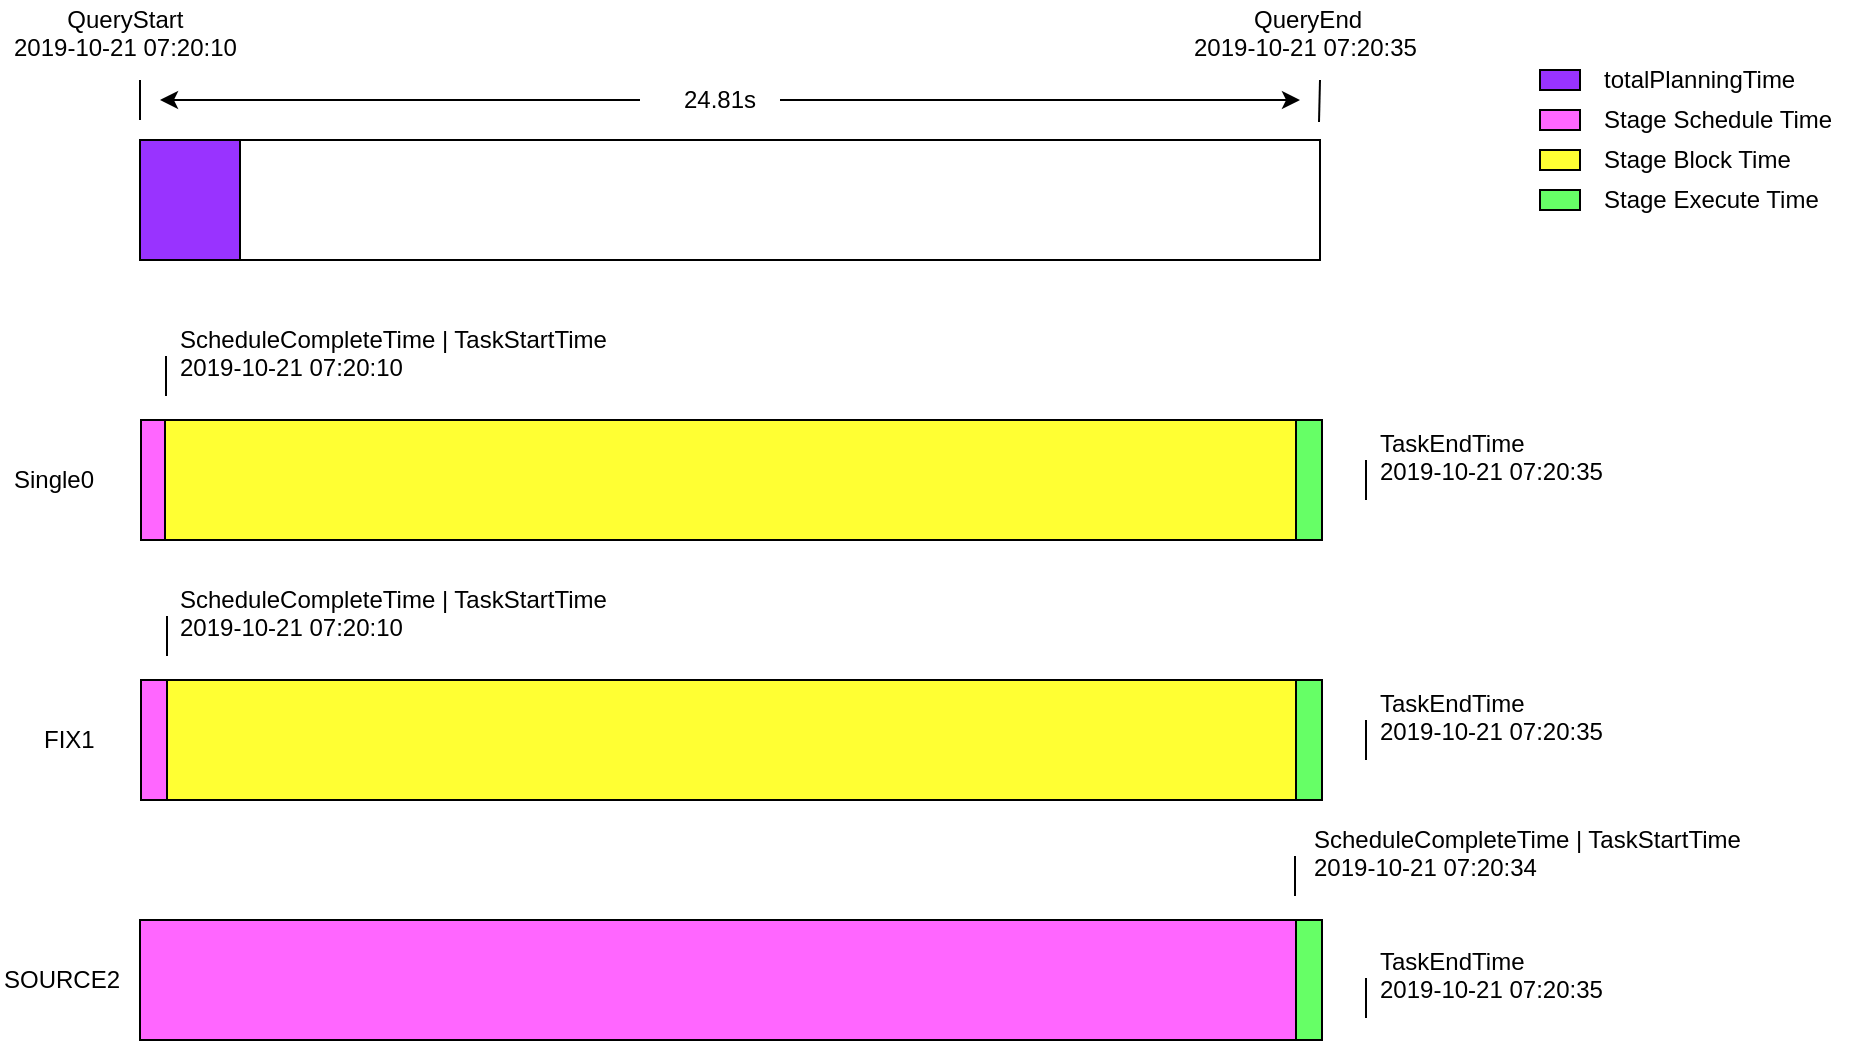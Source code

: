 <mxfile version="12.1.3" type="github" pages="1">
  <diagram id="ged8otm65rm6iy9Q_Q3f" name="Page-1">
    <mxGraphModel dx="1426" dy="805" grid="1" gridSize="10" guides="1" tooltips="1" connect="1" arrows="1" fold="1" page="1" pageScale="1" pageWidth="2339" pageHeight="3300" math="0" shadow="0">
      <root>
        <mxCell id="0"/>
        <mxCell id="1" parent="0"/>
        <mxCell id="oYDNuprYBlXhLC5hWMCO-2" value="" style="rounded=0;whiteSpace=wrap;html=1;fillColor=#9933FF;" vertex="1" parent="1">
          <mxGeometry x="90" y="350" width="50" height="60" as="geometry"/>
        </mxCell>
        <mxCell id="oYDNuprYBlXhLC5hWMCO-5" value="" style="rounded=0;whiteSpace=wrap;html=1;" vertex="1" parent="1">
          <mxGeometry x="140" y="350" width="540" height="60" as="geometry"/>
        </mxCell>
        <mxCell id="oYDNuprYBlXhLC5hWMCO-6" value="" style="rounded=0;whiteSpace=wrap;html=1;fillColor=#9933FF;" vertex="1" parent="1">
          <mxGeometry x="790" y="315" width="20" height="10" as="geometry"/>
        </mxCell>
        <mxCell id="oYDNuprYBlXhLC5hWMCO-8" value="totalPlanningTime" style="text;html=1;resizable=0;points=[];autosize=1;align=left;verticalAlign=top;spacingTop=-4;" vertex="1" parent="1">
          <mxGeometry x="820" y="310" width="110" height="20" as="geometry"/>
        </mxCell>
        <mxCell id="oYDNuprYBlXhLC5hWMCO-13" value="" style="endArrow=none;html=1;" edge="1" parent="1">
          <mxGeometry width="50" height="50" relative="1" as="geometry">
            <mxPoint x="90" y="340" as="sourcePoint"/>
            <mxPoint x="90" y="320" as="targetPoint"/>
          </mxGeometry>
        </mxCell>
        <mxCell id="oYDNuprYBlXhLC5hWMCO-14" value="" style="endArrow=none;html=1;" edge="1" parent="1">
          <mxGeometry width="50" height="50" relative="1" as="geometry">
            <mxPoint x="679.5" y="341" as="sourcePoint"/>
            <mxPoint x="680" y="320" as="targetPoint"/>
          </mxGeometry>
        </mxCell>
        <mxCell id="oYDNuprYBlXhLC5hWMCO-15" value="" style="endArrow=classic;html=1;" edge="1" parent="1">
          <mxGeometry width="50" height="50" relative="1" as="geometry">
            <mxPoint x="410" y="330" as="sourcePoint"/>
            <mxPoint x="670" y="330" as="targetPoint"/>
          </mxGeometry>
        </mxCell>
        <mxCell id="oYDNuprYBlXhLC5hWMCO-16" value="" style="endArrow=classic;html=1;" edge="1" parent="1">
          <mxGeometry width="50" height="50" relative="1" as="geometry">
            <mxPoint x="340" y="330" as="sourcePoint"/>
            <mxPoint x="100" y="330" as="targetPoint"/>
          </mxGeometry>
        </mxCell>
        <mxCell id="oYDNuprYBlXhLC5hWMCO-17" value="24.81s" style="text;html=1;resizable=0;points=[];autosize=1;align=left;verticalAlign=top;spacingTop=-4;" vertex="1" parent="1">
          <mxGeometry x="360" y="320" width="50" height="20" as="geometry"/>
        </mxCell>
        <mxCell id="oYDNuprYBlXhLC5hWMCO-18" value="&amp;nbsp; &amp;nbsp; &amp;nbsp; &amp;nbsp; QueryStart&lt;br&gt;2019-10-21 07:20:10" style="text;html=1;resizable=0;points=[];autosize=1;align=left;verticalAlign=top;spacingTop=-4;" vertex="1" parent="1">
          <mxGeometry x="25" y="280" width="130" height="30" as="geometry"/>
        </mxCell>
        <mxCell id="oYDNuprYBlXhLC5hWMCO-19" value="&amp;nbsp; &amp;nbsp; &amp;nbsp; &amp;nbsp; &amp;nbsp;QueryEnd&lt;br&gt;2019-10-21 07:20:35" style="text;html=1;resizable=0;points=[];autosize=1;align=left;verticalAlign=top;spacingTop=-4;" vertex="1" parent="1">
          <mxGeometry x="615" y="280" width="130" height="30" as="geometry"/>
        </mxCell>
        <mxCell id="oYDNuprYBlXhLC5hWMCO-21" value="" style="rounded=0;whiteSpace=wrap;html=1;fillColor=#FF66FF;" vertex="1" parent="1">
          <mxGeometry x="90.5" y="490" width="12" height="60" as="geometry"/>
        </mxCell>
        <mxCell id="oYDNuprYBlXhLC5hWMCO-22" value="" style="rounded=0;whiteSpace=wrap;html=1;fillColor=#FF66FF;" vertex="1" parent="1">
          <mxGeometry x="90" y="740" width="580" height="60" as="geometry"/>
        </mxCell>
        <mxCell id="oYDNuprYBlXhLC5hWMCO-23" value="" style="rounded=0;whiteSpace=wrap;html=1;fillColor=#FF66FF;" vertex="1" parent="1">
          <mxGeometry x="90.5" y="620" width="13" height="60" as="geometry"/>
        </mxCell>
        <mxCell id="oYDNuprYBlXhLC5hWMCO-24" value="Single0" style="text;html=1;resizable=0;points=[];autosize=1;align=left;verticalAlign=top;spacingTop=-4;labelBackgroundColor=#ffffff;" vertex="1" parent="1">
          <mxGeometry x="25" y="510" width="60" height="20" as="geometry"/>
        </mxCell>
        <mxCell id="oYDNuprYBlXhLC5hWMCO-25" value="FIX1" style="text;html=1;resizable=0;points=[];autosize=1;align=left;verticalAlign=top;spacingTop=-4;" vertex="1" parent="1">
          <mxGeometry x="40" y="640" width="40" height="20" as="geometry"/>
        </mxCell>
        <mxCell id="oYDNuprYBlXhLC5hWMCO-26" value="SOURCE2" style="text;html=1;resizable=0;points=[];autosize=1;align=left;verticalAlign=top;spacingTop=-4;" vertex="1" parent="1">
          <mxGeometry x="20" y="760" width="70" height="20" as="geometry"/>
        </mxCell>
        <mxCell id="oYDNuprYBlXhLC5hWMCO-29" value="" style="rounded=0;whiteSpace=wrap;html=1;fillColor=#FF66FF;" vertex="1" parent="1">
          <mxGeometry x="790" y="335" width="20" height="10" as="geometry"/>
        </mxCell>
        <mxCell id="oYDNuprYBlXhLC5hWMCO-30" value="Stage Schedule Time" style="text;html=1;resizable=0;points=[];autosize=1;align=left;verticalAlign=top;spacingTop=-4;" vertex="1" parent="1">
          <mxGeometry x="820" y="330" width="130" height="20" as="geometry"/>
        </mxCell>
        <mxCell id="oYDNuprYBlXhLC5hWMCO-32" value="" style="rounded=0;whiteSpace=wrap;html=1;labelBackgroundColor=#00FFFF;fillColor=#66FF66;" vertex="1" parent="1">
          <mxGeometry x="668" y="740" width="13" height="60" as="geometry"/>
        </mxCell>
        <mxCell id="oYDNuprYBlXhLC5hWMCO-33" value="" style="rounded=0;whiteSpace=wrap;html=1;labelBackgroundColor=#00FFFF;fillColor=#FFFF33;gradientColor=none;" vertex="1" parent="1">
          <mxGeometry x="103.5" y="620" width="569" height="60" as="geometry"/>
        </mxCell>
        <mxCell id="oYDNuprYBlXhLC5hWMCO-34" value="" style="rounded=0;whiteSpace=wrap;html=1;labelBackgroundColor=#00FFFF;fillColor=#FFFF33;" vertex="1" parent="1">
          <mxGeometry x="102.5" y="490" width="570" height="60" as="geometry"/>
        </mxCell>
        <mxCell id="oYDNuprYBlXhLC5hWMCO-35" value="" style="rounded=0;whiteSpace=wrap;html=1;labelBackgroundColor=#00FFFF;fillColor=#66FF66;" vertex="1" parent="1">
          <mxGeometry x="668" y="620" width="13" height="60" as="geometry"/>
        </mxCell>
        <mxCell id="oYDNuprYBlXhLC5hWMCO-36" value="" style="rounded=0;whiteSpace=wrap;html=1;labelBackgroundColor=#00FFFF;fillColor=#66FF66;" vertex="1" parent="1">
          <mxGeometry x="668" y="490" width="13" height="60" as="geometry"/>
        </mxCell>
        <mxCell id="oYDNuprYBlXhLC5hWMCO-40" value="" style="rounded=0;whiteSpace=wrap;html=1;fillColor=#FFFF33;" vertex="1" parent="1">
          <mxGeometry x="790" y="355" width="20" height="10" as="geometry"/>
        </mxCell>
        <mxCell id="oYDNuprYBlXhLC5hWMCO-41" value="Stage Block Time" style="text;html=1;resizable=0;points=[];autosize=1;align=left;verticalAlign=top;spacingTop=-4;" vertex="1" parent="1">
          <mxGeometry x="820" y="350" width="110" height="20" as="geometry"/>
        </mxCell>
        <mxCell id="oYDNuprYBlXhLC5hWMCO-42" value="" style="rounded=0;whiteSpace=wrap;html=1;fillColor=#66FF66;" vertex="1" parent="1">
          <mxGeometry x="790" y="375" width="20" height="10" as="geometry"/>
        </mxCell>
        <mxCell id="oYDNuprYBlXhLC5hWMCO-44" value="Stage Execute Time" style="text;html=1;resizable=0;points=[];autosize=1;align=left;verticalAlign=top;spacingTop=-4;" vertex="1" parent="1">
          <mxGeometry x="820" y="370" width="120" height="20" as="geometry"/>
        </mxCell>
        <mxCell id="oYDNuprYBlXhLC5hWMCO-47" value="ScheduleCompleteTime | TaskStartTime&lt;br&gt;2019-10-21 07:20:10" style="text;html=1;resizable=0;points=[];autosize=1;align=left;verticalAlign=top;spacingTop=-4;" vertex="1" parent="1">
          <mxGeometry x="107.5" y="440" width="230" height="30" as="geometry"/>
        </mxCell>
        <mxCell id="oYDNuprYBlXhLC5hWMCO-48" value="" style="endArrow=none;html=1;" edge="1" parent="1">
          <mxGeometry width="50" height="50" relative="1" as="geometry">
            <mxPoint x="103" y="478" as="sourcePoint"/>
            <mxPoint x="103" y="458" as="targetPoint"/>
          </mxGeometry>
        </mxCell>
        <mxCell id="oYDNuprYBlXhLC5hWMCO-49" value="ScheduleCompleteTime | TaskStartTime&lt;br&gt;2019-10-21 07:20:10" style="text;html=1;resizable=0;points=[];autosize=1;align=left;verticalAlign=top;spacingTop=-4;" vertex="1" parent="1">
          <mxGeometry x="108" y="570" width="230" height="30" as="geometry"/>
        </mxCell>
        <mxCell id="oYDNuprYBlXhLC5hWMCO-50" value="" style="endArrow=none;html=1;" edge="1" parent="1">
          <mxGeometry width="50" height="50" relative="1" as="geometry">
            <mxPoint x="103.5" y="608" as="sourcePoint"/>
            <mxPoint x="103.5" y="588" as="targetPoint"/>
          </mxGeometry>
        </mxCell>
        <mxCell id="oYDNuprYBlXhLC5hWMCO-51" value="ScheduleCompleteTime | TaskStartTime&lt;br&gt;2019-10-21 07:20:34" style="text;html=1;resizable=0;points=[];autosize=1;align=left;verticalAlign=top;spacingTop=-4;" vertex="1" parent="1">
          <mxGeometry x="674.5" y="690" width="230" height="30" as="geometry"/>
        </mxCell>
        <mxCell id="oYDNuprYBlXhLC5hWMCO-52" value="" style="endArrow=none;html=1;" edge="1" parent="1">
          <mxGeometry width="50" height="50" relative="1" as="geometry">
            <mxPoint x="667.5" y="728" as="sourcePoint"/>
            <mxPoint x="667.5" y="708" as="targetPoint"/>
          </mxGeometry>
        </mxCell>
        <mxCell id="oYDNuprYBlXhLC5hWMCO-57" value="TaskEndTime&lt;br&gt;2019-10-21 07:20:35" style="text;html=1;resizable=0;points=[];autosize=1;align=left;verticalAlign=top;spacingTop=-4;" vertex="1" parent="1">
          <mxGeometry x="707.5" y="492" width="130" height="30" as="geometry"/>
        </mxCell>
        <mxCell id="oYDNuprYBlXhLC5hWMCO-58" value="" style="endArrow=none;html=1;" edge="1" parent="1">
          <mxGeometry width="50" height="50" relative="1" as="geometry">
            <mxPoint x="703" y="530" as="sourcePoint"/>
            <mxPoint x="703" y="510" as="targetPoint"/>
          </mxGeometry>
        </mxCell>
        <mxCell id="oYDNuprYBlXhLC5hWMCO-59" value="TaskEndTime&lt;br&gt;2019-10-21 07:20:35" style="text;html=1;resizable=0;points=[];autosize=1;align=left;verticalAlign=top;spacingTop=-4;" vertex="1" parent="1">
          <mxGeometry x="707.5" y="622" width="130" height="30" as="geometry"/>
        </mxCell>
        <mxCell id="oYDNuprYBlXhLC5hWMCO-60" value="" style="endArrow=none;html=1;" edge="1" parent="1">
          <mxGeometry width="50" height="50" relative="1" as="geometry">
            <mxPoint x="703" y="660" as="sourcePoint"/>
            <mxPoint x="703" y="640" as="targetPoint"/>
          </mxGeometry>
        </mxCell>
        <mxCell id="oYDNuprYBlXhLC5hWMCO-62" value="TaskEndTime&lt;br&gt;2019-10-21 07:20:35" style="text;html=1;resizable=0;points=[];autosize=1;align=left;verticalAlign=top;spacingTop=-4;" vertex="1" parent="1">
          <mxGeometry x="707.5" y="751" width="130" height="30" as="geometry"/>
        </mxCell>
        <mxCell id="oYDNuprYBlXhLC5hWMCO-63" value="" style="endArrow=none;html=1;" edge="1" parent="1">
          <mxGeometry width="50" height="50" relative="1" as="geometry">
            <mxPoint x="703" y="789" as="sourcePoint"/>
            <mxPoint x="703" y="769" as="targetPoint"/>
          </mxGeometry>
        </mxCell>
      </root>
    </mxGraphModel>
  </diagram>
</mxfile>
